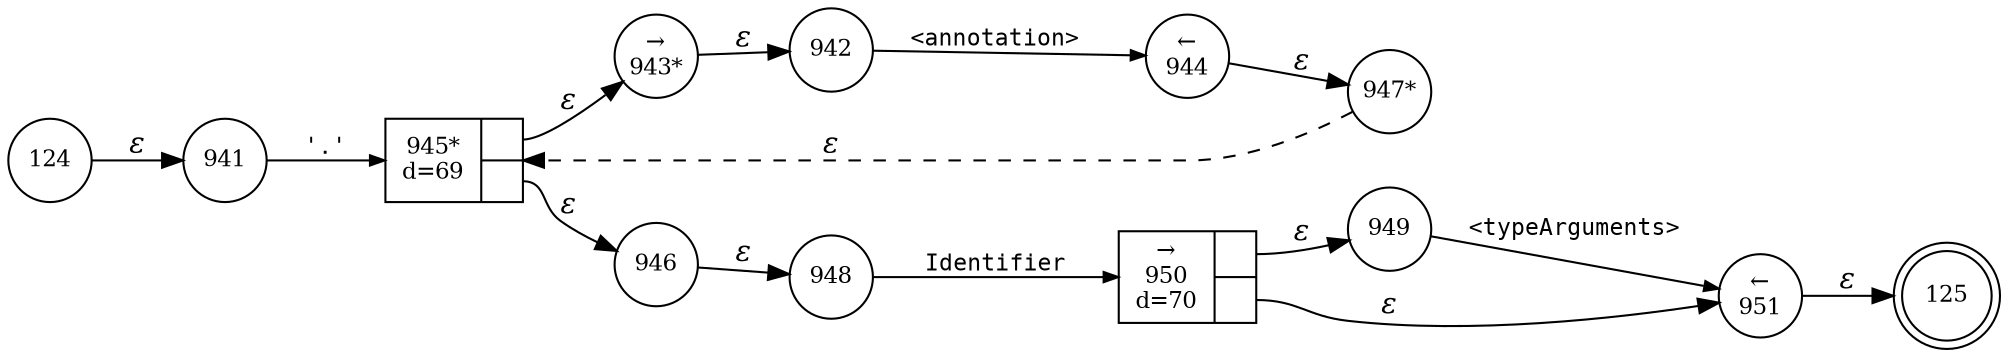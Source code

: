 digraph ATN {
rankdir=LR;
s125[fontsize=11, label="125", shape=doublecircle, fixedsize=true, width=.6];
s941[fontsize=11,label="941", shape=circle, fixedsize=true, width=.55, peripheries=1];
s942[fontsize=11,label="942", shape=circle, fixedsize=true, width=.55, peripheries=1];
s943[fontsize=11,label="&rarr;\n943*", shape=circle, fixedsize=true, width=.55, peripheries=1];
s944[fontsize=11,label="&larr;\n944", shape=circle, fixedsize=true, width=.55, peripheries=1];
s945[fontsize=11,label="{945*\nd=69|{<p0>|<p1>}}", shape=record, fixedsize=false, peripheries=1];
s946[fontsize=11,label="946", shape=circle, fixedsize=true, width=.55, peripheries=1];
s947[fontsize=11,label="947*", shape=circle, fixedsize=true, width=.55, peripheries=1];
s948[fontsize=11,label="948", shape=circle, fixedsize=true, width=.55, peripheries=1];
s949[fontsize=11,label="949", shape=circle, fixedsize=true, width=.55, peripheries=1];
s950[fontsize=11,label="{&rarr;\n950\nd=70|{<p0>|<p1>}}", shape=record, fixedsize=false, peripheries=1];
s951[fontsize=11,label="&larr;\n951", shape=circle, fixedsize=true, width=.55, peripheries=1];
s124[fontsize=11,label="124", shape=circle, fixedsize=true, width=.55, peripheries=1];
s124 -> s941 [fontname="Times-Italic", label="&epsilon;"];
s941 -> s945 [fontsize=11, fontname="Courier", arrowsize=.7, label = "'.'", arrowhead = normal];
s945:p0 -> s943 [fontname="Times-Italic", label="&epsilon;"];
s945:p1 -> s946 [fontname="Times-Italic", label="&epsilon;"];
s943 -> s942 [fontname="Times-Italic", label="&epsilon;"];
s946 -> s948 [fontname="Times-Italic", label="&epsilon;"];
s942 -> s944 [fontsize=11, fontname="Courier", arrowsize=.7, label = "<annotation>", arrowhead = normal];
s948 -> s950 [fontsize=11, fontname="Courier", arrowsize=.7, label = "Identifier", arrowhead = normal];
s944 -> s947 [fontname="Times-Italic", label="&epsilon;"];
s950:p0 -> s949 [fontname="Times-Italic", label="&epsilon;"];
s950:p1 -> s951 [fontname="Times-Italic", label="&epsilon;"];
s947 -> s945 [fontname="Times-Italic", label="&epsilon;", style="dashed"];
s949 -> s951 [fontsize=11, fontname="Courier", arrowsize=.7, label = "<typeArguments>", arrowhead = normal];
s951 -> s125 [fontname="Times-Italic", label="&epsilon;"];
}